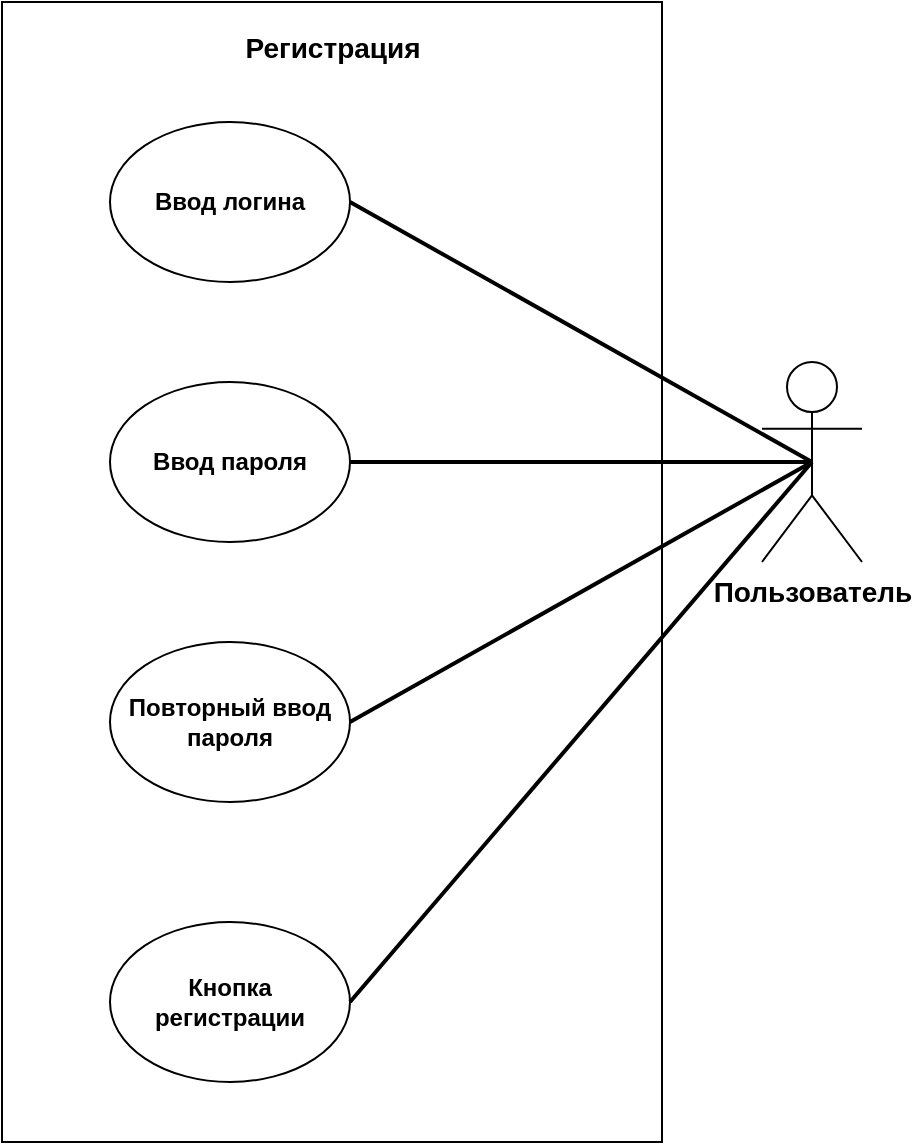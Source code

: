 <mxfile version="20.7.3" type="github"><diagram id="9Xaj62EARATUTzdcEwMa" name="Страница 1"><mxGraphModel dx="1218" dy="669" grid="1" gridSize="10" guides="1" tooltips="1" connect="1" arrows="1" fold="1" page="1" pageScale="1" pageWidth="827" pageHeight="1169" math="0" shadow="0"><root><mxCell id="0"/><mxCell id="1" parent="0"/><mxCell id="FQegm6qKc2AipgkbUn4g-1" value="" style="rounded=0;whiteSpace=wrap;html=1;" vertex="1" parent="1"><mxGeometry x="220" y="50" width="330" height="570" as="geometry"/></mxCell><mxCell id="FQegm6qKc2AipgkbUn4g-2" value="&lt;b&gt;Ввод логина&lt;/b&gt;" style="ellipse;whiteSpace=wrap;html=1;" vertex="1" parent="1"><mxGeometry x="274" y="110" width="120" height="80" as="geometry"/></mxCell><mxCell id="FQegm6qKc2AipgkbUn4g-3" value="&lt;b&gt;Ввод пароля&lt;/b&gt;" style="ellipse;whiteSpace=wrap;html=1;" vertex="1" parent="1"><mxGeometry x="274" y="240" width="120" height="80" as="geometry"/></mxCell><mxCell id="FQegm6qKc2AipgkbUn4g-4" value="Повторный ввод пароля" style="ellipse;whiteSpace=wrap;html=1;fontStyle=1" vertex="1" parent="1"><mxGeometry x="274" y="370" width="120" height="80" as="geometry"/></mxCell><mxCell id="FQegm6qKc2AipgkbUn4g-5" value="&lt;span style=&quot;font-size: 14px;&quot;&gt;Регистрация&lt;/span&gt;" style="text;strokeColor=none;fillColor=none;html=1;fontSize=24;fontStyle=1;verticalAlign=middle;align=center;" vertex="1" parent="1"><mxGeometry x="335" y="50" width="100" height="40" as="geometry"/></mxCell><mxCell id="FQegm6qKc2AipgkbUn4g-6" value="&lt;b&gt;Пользователь&lt;/b&gt;" style="shape=umlActor;verticalLabelPosition=bottom;verticalAlign=top;html=1;outlineConnect=0;fontSize=14;" vertex="1" parent="1"><mxGeometry x="600" y="230" width="50" height="100" as="geometry"/></mxCell><mxCell id="FQegm6qKc2AipgkbUn4g-7" value="" style="endArrow=none;html=1;rounded=0;fontSize=14;entryX=0.5;entryY=0.5;entryDx=0;entryDy=0;entryPerimeter=0;exitX=1;exitY=0.5;exitDx=0;exitDy=0;strokeWidth=2;" edge="1" parent="1" source="FQegm6qKc2AipgkbUn4g-2" target="FQegm6qKc2AipgkbUn4g-6"><mxGeometry width="50" height="50" relative="1" as="geometry"><mxPoint x="480" y="190" as="sourcePoint"/><mxPoint x="530" y="140" as="targetPoint"/></mxGeometry></mxCell><mxCell id="FQegm6qKc2AipgkbUn4g-8" value="" style="endArrow=none;html=1;rounded=0;fontSize=14;entryX=0.5;entryY=0.5;entryDx=0;entryDy=0;entryPerimeter=0;exitX=1;exitY=0.5;exitDx=0;exitDy=0;strokeWidth=2;" edge="1" parent="1" source="FQegm6qKc2AipgkbUn4g-3" target="FQegm6qKc2AipgkbUn4g-6"><mxGeometry width="50" height="50" relative="1" as="geometry"><mxPoint x="455" y="160" as="sourcePoint"/><mxPoint x="725" y="290" as="targetPoint"/></mxGeometry></mxCell><mxCell id="FQegm6qKc2AipgkbUn4g-9" value="" style="endArrow=none;html=1;rounded=0;fontSize=14;entryX=0.5;entryY=0.5;entryDx=0;entryDy=0;entryPerimeter=0;exitX=1;exitY=0.5;exitDx=0;exitDy=0;strokeWidth=2;" edge="1" parent="1" source="FQegm6qKc2AipgkbUn4g-4" target="FQegm6qKc2AipgkbUn4g-6"><mxGeometry width="50" height="50" relative="1" as="geometry"><mxPoint x="680" y="440" as="sourcePoint"/><mxPoint x="725" y="290" as="targetPoint"/></mxGeometry></mxCell><mxCell id="FQegm6qKc2AipgkbUn4g-10" value="Кнопка регистрации" style="ellipse;whiteSpace=wrap;html=1;fontStyle=1" vertex="1" parent="1"><mxGeometry x="274" y="510" width="120" height="80" as="geometry"/></mxCell><mxCell id="FQegm6qKc2AipgkbUn4g-11" value="" style="endArrow=none;html=1;rounded=0;fontSize=14;entryX=0.5;entryY=0.5;entryDx=0;entryDy=0;entryPerimeter=0;exitX=1;exitY=0.5;exitDx=0;exitDy=0;strokeWidth=2;" edge="1" parent="1" source="FQegm6qKc2AipgkbUn4g-10" target="FQegm6qKc2AipgkbUn4g-6"><mxGeometry width="50" height="50" relative="1" as="geometry"><mxPoint x="404" y="420" as="sourcePoint"/><mxPoint x="635" y="290" as="targetPoint"/></mxGeometry></mxCell></root></mxGraphModel></diagram></mxfile>